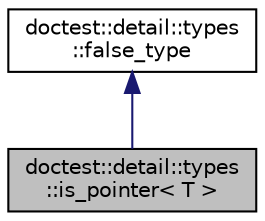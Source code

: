 digraph "doctest::detail::types::is_pointer&lt; T &gt;"
{
 // LATEX_PDF_SIZE
  edge [fontname="Helvetica",fontsize="10",labelfontname="Helvetica",labelfontsize="10"];
  node [fontname="Helvetica",fontsize="10",shape=record];
  Node1 [label="doctest::detail::types\l::is_pointer\< T \>",height=0.2,width=0.4,color="black", fillcolor="grey75", style="filled", fontcolor="black",tooltip=" "];
  Node2 -> Node1 [dir="back",color="midnightblue",fontsize="10",style="solid",fontname="Helvetica"];
  Node2 [label="doctest::detail::types\l::false_type",height=0.2,width=0.4,color="black", fillcolor="white", style="filled",URL="$structdoctest_1_1detail_1_1types_1_1false__type.html",tooltip=" "];
}
